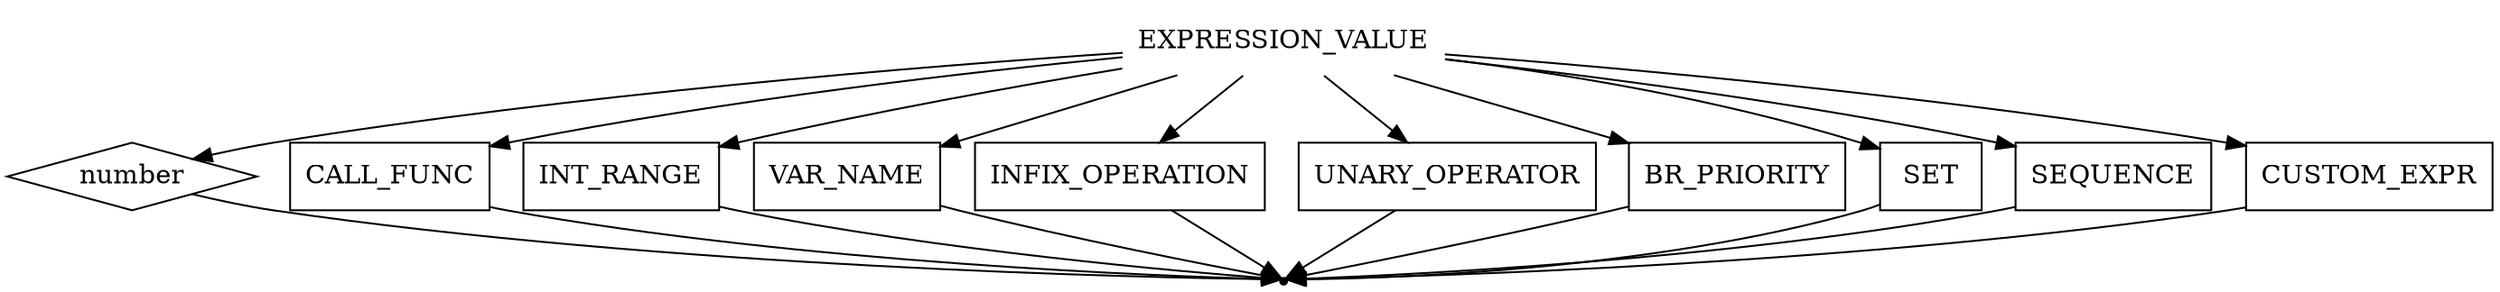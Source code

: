 digraph EXPRESSION_VALUE {
    start [label=EXPRESSION_VALUE shape=plaintext]
    int_const [label=number shape=diamond]
    call_func [label=CALL_FUNC shape=box]
    int_range [label=INT_RANGE shape=box]
    var_name [label=VAR_NAME shape=box]
    operator_infix [label=INFIX_OPERATION shape=box]
    operator_unary [label=UNARY_OPERATOR shape=box]
    br_prior [label=BR_PRIORITY shape=box]
    set [label=SET shape=box]
    sequence [label=SEQUENCE shape=box]
    custom_expr_value [label=CUSTOM_EXPR shape=box]

    end [label="" shape=point]

    start -> int_const
    start -> call_func
    start -> int_range
    start -> var_name
    start -> operator_infix
    start -> operator_unary
    start -> br_prior
    start -> set
    start -> sequence
    start -> custom_expr_value

    int_const -> end
    call_func -> end
    int_range -> end
    var_name -> end
    operator_infix -> end
    operator_unary -> end
    br_prior -> end
    set -> end
    sequence -> end
    custom_expr_value -> end
}